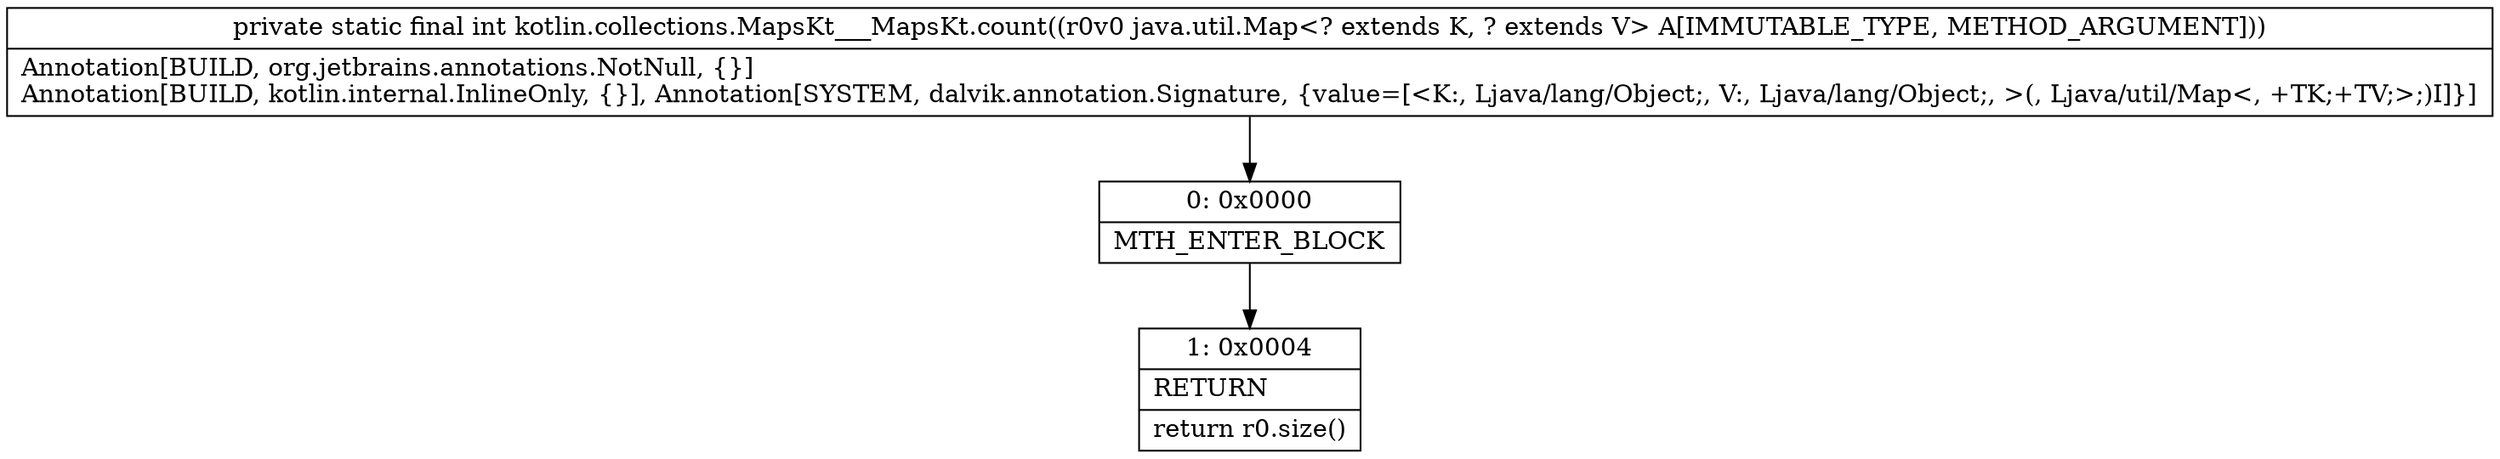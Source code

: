 digraph "CFG forkotlin.collections.MapsKt___MapsKt.count(Ljava\/util\/Map;)I" {
Node_0 [shape=record,label="{0\:\ 0x0000|MTH_ENTER_BLOCK\l}"];
Node_1 [shape=record,label="{1\:\ 0x0004|RETURN\l|return r0.size()\l}"];
MethodNode[shape=record,label="{private static final int kotlin.collections.MapsKt___MapsKt.count((r0v0 java.util.Map\<? extends K, ? extends V\> A[IMMUTABLE_TYPE, METHOD_ARGUMENT]))  | Annotation[BUILD, org.jetbrains.annotations.NotNull, \{\}]\lAnnotation[BUILD, kotlin.internal.InlineOnly, \{\}], Annotation[SYSTEM, dalvik.annotation.Signature, \{value=[\<K:, Ljava\/lang\/Object;, V:, Ljava\/lang\/Object;, \>(, Ljava\/util\/Map\<, +TK;+TV;\>;)I]\}]\l}"];
MethodNode -> Node_0;
Node_0 -> Node_1;
}

